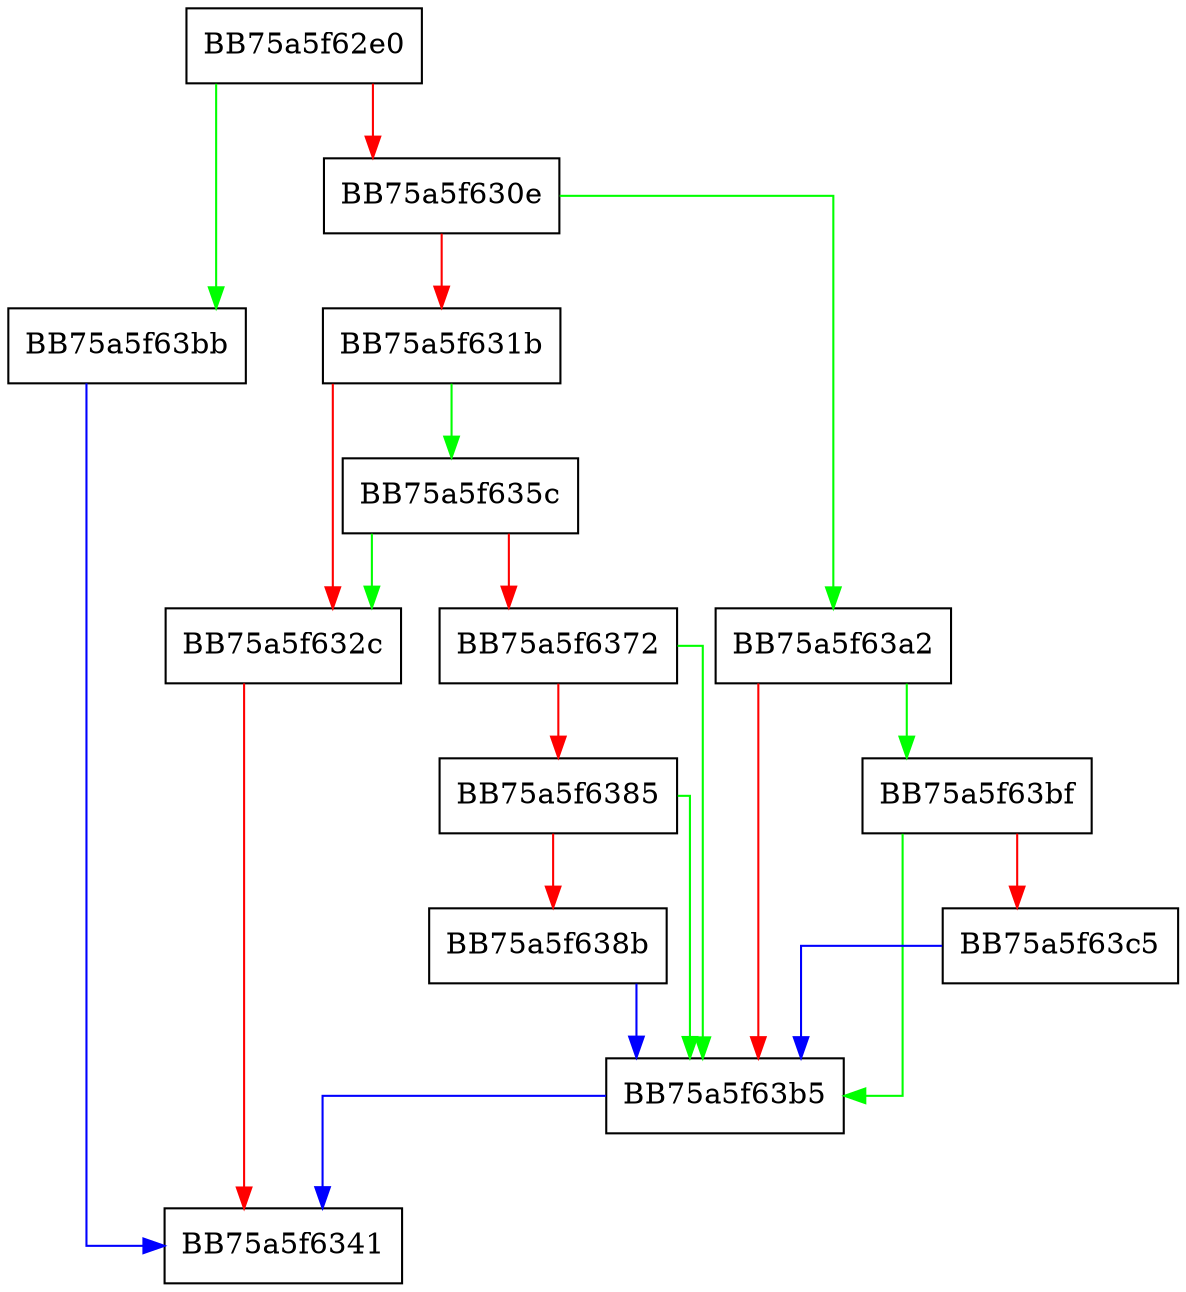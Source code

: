 digraph Write {
  node [shape="box"];
  graph [splines=ortho];
  BB75a5f62e0 -> BB75a5f63bb [color="green"];
  BB75a5f62e0 -> BB75a5f630e [color="red"];
  BB75a5f630e -> BB75a5f63a2 [color="green"];
  BB75a5f630e -> BB75a5f631b [color="red"];
  BB75a5f631b -> BB75a5f635c [color="green"];
  BB75a5f631b -> BB75a5f632c [color="red"];
  BB75a5f632c -> BB75a5f6341 [color="red"];
  BB75a5f635c -> BB75a5f632c [color="green"];
  BB75a5f635c -> BB75a5f6372 [color="red"];
  BB75a5f6372 -> BB75a5f63b5 [color="green"];
  BB75a5f6372 -> BB75a5f6385 [color="red"];
  BB75a5f6385 -> BB75a5f63b5 [color="green"];
  BB75a5f6385 -> BB75a5f638b [color="red"];
  BB75a5f638b -> BB75a5f63b5 [color="blue"];
  BB75a5f63a2 -> BB75a5f63bf [color="green"];
  BB75a5f63a2 -> BB75a5f63b5 [color="red"];
  BB75a5f63b5 -> BB75a5f6341 [color="blue"];
  BB75a5f63bb -> BB75a5f6341 [color="blue"];
  BB75a5f63bf -> BB75a5f63b5 [color="green"];
  BB75a5f63bf -> BB75a5f63c5 [color="red"];
  BB75a5f63c5 -> BB75a5f63b5 [color="blue"];
}